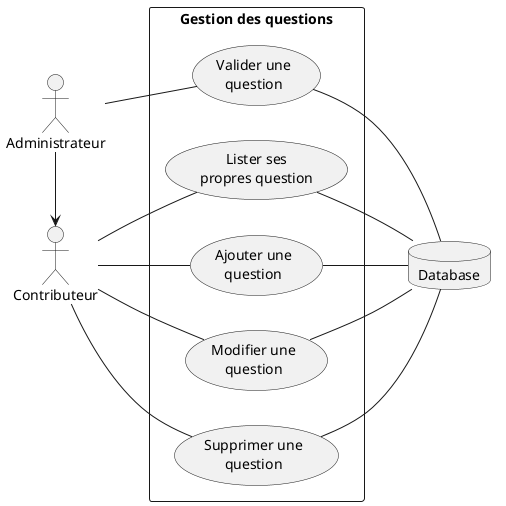 @startuml
left to right direction
skinparam packageStyle rectangle
actor Contributeur
actor Administrateur
database Database
rectangle "Gestion des questions" {
  Contributeur -- (Lister ses\npropres question)
  Contributeur -- (Ajouter une\nquestion)
  Contributeur -- (Modifier une\nquestion)
  Contributeur -- (Supprimer une\nquestion)
  (Ajouter une\nquestion) -- Database
  (Lister ses\npropres question) -- Database
  (Modifier une\nquestion) -- Database
  (Supprimer une\nquestion) -- Database
  (Valider une\nquestion) -- Database
  Administrateur -- (Valider une\nquestion)
}
Administrateur -> Contributeur
@enduml